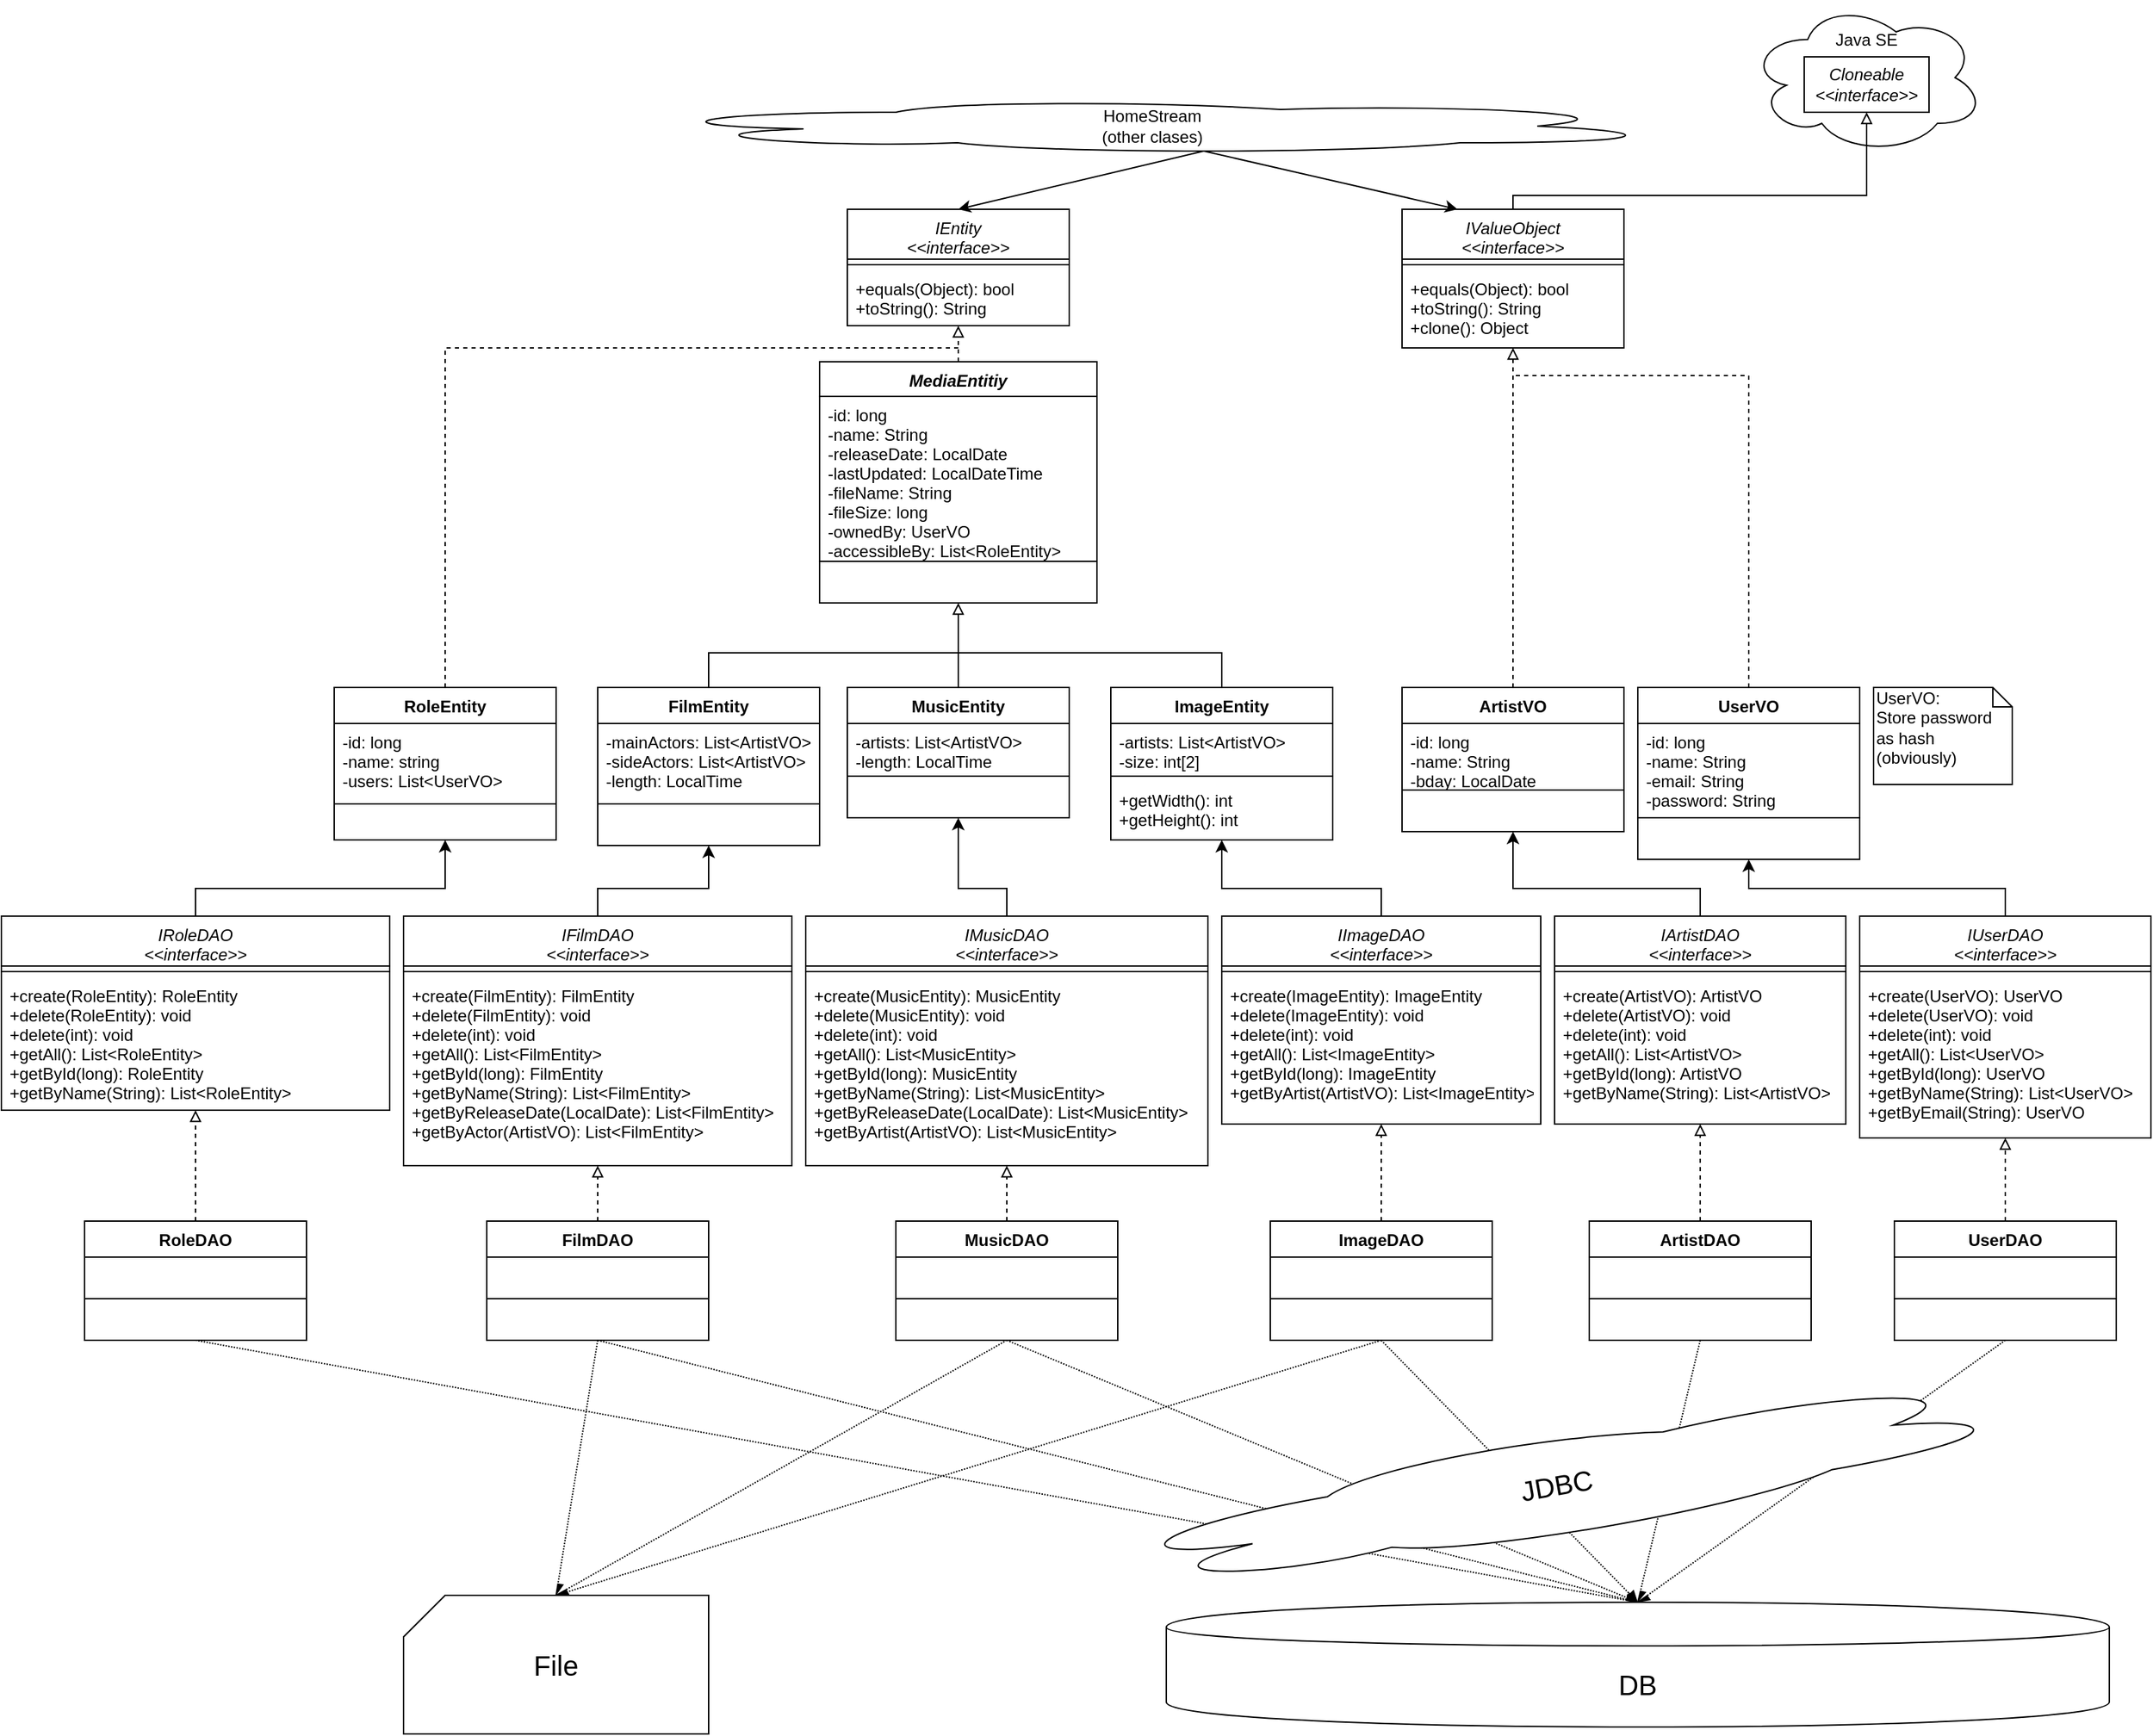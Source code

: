 <mxfile version="12.1.9" type="onedrive" pages="1"><diagram id="YP7HFyZaJCNOg3gk6_sX" name="Page-1"><mxGraphModel dx="2019" dy="791" grid="1" gridSize="10" guides="1" tooltips="1" connect="1" arrows="1" fold="1" page="1" pageScale="1" pageWidth="827" pageHeight="1169" math="0" shadow="0"><root><mxCell id="0"/><mxCell id="1" parent="0"/><mxCell id="Z74YaJd0JO3LBjnw7may-42" value="&lt;br&gt;&lt;div&gt;Java SE&lt;/div&gt;" style="ellipse;shape=cloud;whiteSpace=wrap;html=1;rounded=0;shadow=0;glass=0;comic=0;gradientColor=none;verticalAlign=top;" parent="1" vertex="1"><mxGeometry x="880" y="60" width="170" height="110" as="geometry"/></mxCell><mxCell id="Z74YaJd0JO3LBjnw7may-1" value="&lt;div&gt;HomeStream&lt;/div&gt;&lt;div&gt;(other clases)&lt;br&gt;&lt;/div&gt;" style="ellipse;shape=cloud;whiteSpace=wrap;html=1;gradientColor=none;" parent="1" vertex="1"><mxGeometry x="80" y="130" width="740" height="40" as="geometry"/></mxCell><mxCell id="Z74YaJd0JO3LBjnw7may-26" value="MediaEntitiy&#xA;" style="swimlane;fontStyle=3;align=center;verticalAlign=top;childLayout=stackLayout;horizontal=1;startSize=25;horizontalStack=0;resizeParent=1;resizeParentMax=0;resizeLast=0;collapsible=1;marginBottom=0;gradientColor=none;" parent="1" vertex="1"><mxGeometry x="210" y="320" width="200" height="174" as="geometry"/></mxCell><mxCell id="Z74YaJd0JO3LBjnw7may-27" value="-id: long&#xA;-name: String&#xA;-releaseDate: LocalDate&#xA;-lastUpdated: LocalDateTime&#xA;-fileName: String&#xA;-fileSize: long&#xA;-ownedBy: UserVO&#xA;-accessibleBy: List&lt;RoleEntity&gt;&#xA;&#xA;" style="text;strokeColor=none;fillColor=none;align=left;verticalAlign=top;spacingLeft=4;spacingRight=4;overflow=hidden;rotatable=0;points=[[0,0.5],[1,0.5]];portConstraint=eastwest;" parent="Z74YaJd0JO3LBjnw7may-26" vertex="1"><mxGeometry y="25" width="200" height="115" as="geometry"/></mxCell><mxCell id="Z74YaJd0JO3LBjnw7may-28" value="" style="line;strokeWidth=1;fillColor=none;align=left;verticalAlign=middle;spacingTop=-1;spacingLeft=3;spacingRight=3;rotatable=0;labelPosition=right;points=[];portConstraint=eastwest;" parent="Z74YaJd0JO3LBjnw7may-26" vertex="1"><mxGeometry y="140" width="200" height="8" as="geometry"/></mxCell><mxCell id="Z74YaJd0JO3LBjnw7may-29" value=" " style="text;strokeColor=none;fillColor=none;align=left;verticalAlign=top;spacingLeft=4;spacingRight=4;overflow=hidden;rotatable=0;points=[[0,0.5],[1,0.5]];portConstraint=eastwest;" parent="Z74YaJd0JO3LBjnw7may-26" vertex="1"><mxGeometry y="148" width="200" height="26" as="geometry"/></mxCell><mxCell id="Z74YaJd0JO3LBjnw7may-41" value="&lt;div&gt;&lt;i&gt;Cloneable&lt;/i&gt;&lt;/div&gt;&lt;div&gt;&lt;i&gt;&amp;lt;&amp;lt;interface&amp;gt;&amp;gt;&lt;br&gt;&lt;/i&gt;&lt;/div&gt;" style="whiteSpace=wrap;html=1;gradientColor=none;glass=0;rounded=0;shadow=0;comic=0;" parent="1" vertex="1"><mxGeometry x="920" y="100" width="90" height="40" as="geometry"/></mxCell><mxCell id="Z74YaJd0JO3LBjnw7may-43" value="" style="endArrow=block;html=1;entryX=0.5;entryY=1;entryDx=0;entryDy=0;exitX=0.5;exitY=0;exitDx=0;exitDy=0;rounded=0;endFill=0;" parent="1" source="Z74YaJd0JO3LBjnw7may-48" target="Z74YaJd0JO3LBjnw7may-41" edge="1"><mxGeometry width="50" height="50" relative="1" as="geometry"><mxPoint x="590" y="240" as="sourcePoint"/><mxPoint x="690" y="400" as="targetPoint"/><Array as="points"><mxPoint x="710" y="200"/><mxPoint x="965" y="200"/></Array></mxGeometry></mxCell><mxCell id="Z74YaJd0JO3LBjnw7may-44" value="IEntity&#xA;&lt;&lt;interface&gt;&gt;&#xA;" style="swimlane;fontStyle=2;align=center;verticalAlign=top;childLayout=stackLayout;horizontal=1;startSize=36;horizontalStack=0;resizeParent=1;resizeParentMax=0;resizeLast=0;collapsible=1;marginBottom=0;rounded=0;shadow=0;glass=0;comic=0;gradientColor=none;" parent="1" vertex="1"><mxGeometry x="230" y="210" width="160" height="84" as="geometry"/></mxCell><mxCell id="Z74YaJd0JO3LBjnw7may-46" value="" style="line;strokeWidth=1;fillColor=none;align=left;verticalAlign=middle;spacingTop=-1;spacingLeft=3;spacingRight=3;rotatable=0;labelPosition=right;points=[];portConstraint=eastwest;" parent="Z74YaJd0JO3LBjnw7may-44" vertex="1"><mxGeometry y="36" width="160" height="8" as="geometry"/></mxCell><mxCell id="Z74YaJd0JO3LBjnw7may-47" value="+equals(Object): bool&#xA;+toString(): String&#xA;" style="text;strokeColor=none;fillColor=none;align=left;verticalAlign=top;spacingLeft=4;spacingRight=4;overflow=hidden;rotatable=0;points=[[0,0.5],[1,0.5]];portConstraint=eastwest;" parent="Z74YaJd0JO3LBjnw7may-44" vertex="1"><mxGeometry y="44" width="160" height="40" as="geometry"/></mxCell><mxCell id="Z74YaJd0JO3LBjnw7may-48" value="IValueObject&#xA;&lt;&lt;interface&gt;&gt;&#xA;" style="swimlane;fontStyle=2;align=center;verticalAlign=top;childLayout=stackLayout;horizontal=1;startSize=36;horizontalStack=0;resizeParent=1;resizeParentMax=0;resizeLast=0;collapsible=1;marginBottom=0;rounded=0;shadow=0;glass=0;comic=0;gradientColor=none;" parent="1" vertex="1"><mxGeometry x="630" y="210" width="160" height="100" as="geometry"/></mxCell><mxCell id="Z74YaJd0JO3LBjnw7may-50" value="" style="line;strokeWidth=1;fillColor=none;align=left;verticalAlign=middle;spacingTop=-1;spacingLeft=3;spacingRight=3;rotatable=0;labelPosition=right;points=[];portConstraint=eastwest;" parent="Z74YaJd0JO3LBjnw7may-48" vertex="1"><mxGeometry y="36" width="160" height="8" as="geometry"/></mxCell><mxCell id="Z74YaJd0JO3LBjnw7may-51" value="+equals(Object): bool&#xA;+toString(): String&#xA;+clone(): Object&#xA;" style="text;strokeColor=none;fillColor=none;align=left;verticalAlign=top;spacingLeft=4;spacingRight=4;overflow=hidden;rotatable=0;points=[[0,0.5],[1,0.5]];portConstraint=eastwest;" parent="Z74YaJd0JO3LBjnw7may-48" vertex="1"><mxGeometry y="44" width="160" height="56" as="geometry"/></mxCell><mxCell id="Z74YaJd0JO3LBjnw7may-52" value="FilmEntity" style="swimlane;fontStyle=1;align=center;verticalAlign=top;childLayout=stackLayout;horizontal=1;startSize=26;horizontalStack=0;resizeParent=1;resizeParentMax=0;resizeLast=0;collapsible=1;marginBottom=0;rounded=0;shadow=0;glass=0;comic=0;gradientColor=none;" parent="1" vertex="1"><mxGeometry x="50" y="555" width="160" height="114" as="geometry"/></mxCell><mxCell id="Z74YaJd0JO3LBjnw7may-53" value="-mainActors: List&lt;ArtistVO&gt;&#xA;-sideActors: List&lt;ArtistVO&gt;&#xA;-length: LocalTime&#xA;" style="text;strokeColor=none;fillColor=none;align=left;verticalAlign=top;spacingLeft=4;spacingRight=4;overflow=hidden;rotatable=0;points=[[0,0.5],[1,0.5]];portConstraint=eastwest;" parent="Z74YaJd0JO3LBjnw7may-52" vertex="1"><mxGeometry y="26" width="160" height="54" as="geometry"/></mxCell><mxCell id="Z74YaJd0JO3LBjnw7may-54" value="" style="line;strokeWidth=1;fillColor=none;align=left;verticalAlign=middle;spacingTop=-1;spacingLeft=3;spacingRight=3;rotatable=0;labelPosition=right;points=[];portConstraint=eastwest;" parent="Z74YaJd0JO3LBjnw7may-52" vertex="1"><mxGeometry y="80" width="160" height="8" as="geometry"/></mxCell><mxCell id="Z74YaJd0JO3LBjnw7may-55" value=" " style="text;strokeColor=none;fillColor=none;align=left;verticalAlign=top;spacingLeft=4;spacingRight=4;overflow=hidden;rotatable=0;points=[[0,0.5],[1,0.5]];portConstraint=eastwest;" parent="Z74YaJd0JO3LBjnw7may-52" vertex="1"><mxGeometry y="88" width="160" height="26" as="geometry"/></mxCell><mxCell id="Z74YaJd0JO3LBjnw7may-56" value="ArtistVO" style="swimlane;fontStyle=1;align=center;verticalAlign=top;childLayout=stackLayout;horizontal=1;startSize=26;horizontalStack=0;resizeParent=1;resizeParentMax=0;resizeLast=0;collapsible=1;marginBottom=0;rounded=0;shadow=0;glass=0;comic=0;gradientColor=none;" parent="1" vertex="1"><mxGeometry x="630" y="555" width="160" height="104" as="geometry"/></mxCell><mxCell id="Z74YaJd0JO3LBjnw7may-57" value="-id: long&#xA;-name: String&#xA;-bday: LocalDate&#xA;" style="text;strokeColor=none;fillColor=none;align=left;verticalAlign=top;spacingLeft=4;spacingRight=4;overflow=hidden;rotatable=0;points=[[0,0.5],[1,0.5]];portConstraint=eastwest;" parent="Z74YaJd0JO3LBjnw7may-56" vertex="1"><mxGeometry y="26" width="160" height="44" as="geometry"/></mxCell><mxCell id="Z74YaJd0JO3LBjnw7may-58" value="" style="line;strokeWidth=1;fillColor=none;align=left;verticalAlign=middle;spacingTop=-1;spacingLeft=3;spacingRight=3;rotatable=0;labelPosition=right;points=[];portConstraint=eastwest;" parent="Z74YaJd0JO3LBjnw7may-56" vertex="1"><mxGeometry y="70" width="160" height="8" as="geometry"/></mxCell><mxCell id="Z74YaJd0JO3LBjnw7may-59" value=" " style="text;strokeColor=none;fillColor=none;align=left;verticalAlign=top;spacingLeft=4;spacingRight=4;overflow=hidden;rotatable=0;points=[[0,0.5],[1,0.5]];portConstraint=eastwest;" parent="Z74YaJd0JO3LBjnw7may-56" vertex="1"><mxGeometry y="78" width="160" height="26" as="geometry"/></mxCell><mxCell id="Z74YaJd0JO3LBjnw7may-65" value="" style="endArrow=classic;html=1;entryX=0.5;entryY=0;entryDx=0;entryDy=0;exitX=0.55;exitY=0.95;exitDx=0;exitDy=0;exitPerimeter=0;" parent="1" source="Z74YaJd0JO3LBjnw7may-1" target="Z74YaJd0JO3LBjnw7may-44" edge="1"><mxGeometry width="50" height="50" relative="1" as="geometry"><mxPoint x="80" y="830" as="sourcePoint"/><mxPoint x="130" y="780" as="targetPoint"/></mxGeometry></mxCell><mxCell id="Z74YaJd0JO3LBjnw7may-66" value="" style="endArrow=classic;html=1;entryX=0.25;entryY=0;entryDx=0;entryDy=0;exitX=0.55;exitY=0.95;exitDx=0;exitDy=0;exitPerimeter=0;" parent="1" source="Z74YaJd0JO3LBjnw7may-1" target="Z74YaJd0JO3LBjnw7may-48" edge="1"><mxGeometry width="50" height="50" relative="1" as="geometry"><mxPoint x="80" y="830" as="sourcePoint"/><mxPoint x="130" y="780" as="targetPoint"/></mxGeometry></mxCell><mxCell id="Z74YaJd0JO3LBjnw7may-67" value="" style="endArrow=block;html=1;entryX=0.5;entryY=1;entryDx=0;entryDy=0;exitX=0.5;exitY=0;exitDx=0;exitDy=0;rounded=0;endFill=0;dashed=1;" parent="1" source="Z74YaJd0JO3LBjnw7may-26" target="Z74YaJd0JO3LBjnw7may-44" edge="1"><mxGeometry width="50" height="50" relative="1" as="geometry"><mxPoint x="80" y="800" as="sourcePoint"/><mxPoint x="130" y="750" as="targetPoint"/></mxGeometry></mxCell><mxCell id="Z74YaJd0JO3LBjnw7may-69" value="MusicEntity" style="swimlane;fontStyle=1;align=center;verticalAlign=top;childLayout=stackLayout;horizontal=1;startSize=26;horizontalStack=0;resizeParent=1;resizeParentMax=0;resizeLast=0;collapsible=1;marginBottom=0;rounded=0;shadow=0;glass=0;comic=0;gradientColor=none;" parent="1" vertex="1"><mxGeometry x="230" y="555" width="160" height="94" as="geometry"/></mxCell><mxCell id="Z74YaJd0JO3LBjnw7may-70" value="-artists: List&lt;ArtistVO&gt;&#xA;-length: LocalTime&#xA;" style="text;strokeColor=none;fillColor=none;align=left;verticalAlign=top;spacingLeft=4;spacingRight=4;overflow=hidden;rotatable=0;points=[[0,0.5],[1,0.5]];portConstraint=eastwest;" parent="Z74YaJd0JO3LBjnw7may-69" vertex="1"><mxGeometry y="26" width="160" height="34" as="geometry"/></mxCell><mxCell id="Z74YaJd0JO3LBjnw7may-71" value="" style="line;strokeWidth=1;fillColor=none;align=left;verticalAlign=middle;spacingTop=-1;spacingLeft=3;spacingRight=3;rotatable=0;labelPosition=right;points=[];portConstraint=eastwest;" parent="Z74YaJd0JO3LBjnw7may-69" vertex="1"><mxGeometry y="60" width="160" height="8" as="geometry"/></mxCell><mxCell id="Z74YaJd0JO3LBjnw7may-72" value=" " style="text;strokeColor=none;fillColor=none;align=left;verticalAlign=top;spacingLeft=4;spacingRight=4;overflow=hidden;rotatable=0;points=[[0,0.5],[1,0.5]];portConstraint=eastwest;" parent="Z74YaJd0JO3LBjnw7may-69" vertex="1"><mxGeometry y="68" width="160" height="26" as="geometry"/></mxCell><mxCell id="Z74YaJd0JO3LBjnw7may-73" value="ImageEntity" style="swimlane;fontStyle=1;align=center;verticalAlign=top;childLayout=stackLayout;horizontal=1;startSize=26;horizontalStack=0;resizeParent=1;resizeParentMax=0;resizeLast=0;collapsible=1;marginBottom=0;rounded=0;shadow=0;glass=0;comic=0;gradientColor=none;" parent="1" vertex="1"><mxGeometry x="420" y="555" width="160" height="110" as="geometry"/></mxCell><mxCell id="Z74YaJd0JO3LBjnw7may-74" value="-artists: List&lt;ArtistVO&gt;&#xA;-size: int[2]&#xA;" style="text;strokeColor=none;fillColor=none;align=left;verticalAlign=top;spacingLeft=4;spacingRight=4;overflow=hidden;rotatable=0;points=[[0,0.5],[1,0.5]];portConstraint=eastwest;" parent="Z74YaJd0JO3LBjnw7may-73" vertex="1"><mxGeometry y="26" width="160" height="34" as="geometry"/></mxCell><mxCell id="Z74YaJd0JO3LBjnw7may-75" value="" style="line;strokeWidth=1;fillColor=none;align=left;verticalAlign=middle;spacingTop=-1;spacingLeft=3;spacingRight=3;rotatable=0;labelPosition=right;points=[];portConstraint=eastwest;" parent="Z74YaJd0JO3LBjnw7may-73" vertex="1"><mxGeometry y="60" width="160" height="8" as="geometry"/></mxCell><mxCell id="Z74YaJd0JO3LBjnw7may-76" value="+getWidth(): int&#xA;+getHeight(): int&#xA;" style="text;strokeColor=none;fillColor=none;align=left;verticalAlign=top;spacingLeft=4;spacingRight=4;overflow=hidden;rotatable=0;points=[[0,0.5],[1,0.5]];portConstraint=eastwest;" parent="Z74YaJd0JO3LBjnw7may-73" vertex="1"><mxGeometry y="68" width="160" height="42" as="geometry"/></mxCell><mxCell id="Z74YaJd0JO3LBjnw7may-81" value="" style="endArrow=block;html=1;entryX=0.5;entryY=1;entryDx=0;entryDy=0;exitX=0.5;exitY=0;exitDx=0;exitDy=0;endFill=0;dashed=1;" parent="1" source="Z74YaJd0JO3LBjnw7may-56" target="Z74YaJd0JO3LBjnw7may-48" edge="1"><mxGeometry width="50" height="50" relative="1" as="geometry"><mxPoint x="80" y="800" as="sourcePoint"/><mxPoint x="130" y="750" as="targetPoint"/></mxGeometry></mxCell><mxCell id="Z74YaJd0JO3LBjnw7may-68" value="" style="endArrow=block;html=1;endFill=0;exitX=0.5;exitY=0;exitDx=0;exitDy=0;rounded=0;entryX=0.5;entryY=1;entryDx=0;entryDy=0;" parent="1" source="Z74YaJd0JO3LBjnw7may-52" target="Z74YaJd0JO3LBjnw7may-26" edge="1"><mxGeometry width="50" height="50" relative="1" as="geometry"><mxPoint x="165" y="606" as="sourcePoint"/><mxPoint x="500" y="480" as="targetPoint"/><Array as="points"><mxPoint x="130" y="530"/><mxPoint x="310" y="530"/></Array></mxGeometry></mxCell><mxCell id="Z74YaJd0JO3LBjnw7may-79" value="" style="endArrow=none;html=1;exitX=0.5;exitY=0;exitDx=0;exitDy=0;rounded=0;entryX=0.5;entryY=0;entryDx=0;entryDy=0;" parent="1" source="Z74YaJd0JO3LBjnw7may-69" target="Z74YaJd0JO3LBjnw7may-73" edge="1"><mxGeometry width="50" height="50" relative="1" as="geometry"><mxPoint x="360" y="615" as="sourcePoint"/><mxPoint x="500" y="615" as="targetPoint"/><Array as="points"><mxPoint x="310" y="530"/><mxPoint x="500" y="530"/></Array></mxGeometry></mxCell><mxCell id="Z74YaJd0JO3LBjnw7may-82" value="IFilmDAO&#xA;&lt;&lt;interface&gt;&gt;&#xA;" style="swimlane;fontStyle=2;align=center;verticalAlign=top;childLayout=stackLayout;horizontal=1;startSize=36;horizontalStack=0;resizeParent=1;resizeParentMax=0;resizeLast=0;collapsible=1;marginBottom=0;rounded=0;shadow=0;glass=0;comic=0;gradientColor=none;" parent="1" vertex="1"><mxGeometry x="-90" y="720" width="280" height="180" as="geometry"/></mxCell><mxCell id="Z74YaJd0JO3LBjnw7may-83" value="" style="line;strokeWidth=1;fillColor=none;align=left;verticalAlign=middle;spacingTop=-1;spacingLeft=3;spacingRight=3;rotatable=0;labelPosition=right;points=[];portConstraint=eastwest;" parent="Z74YaJd0JO3LBjnw7may-82" vertex="1"><mxGeometry y="36" width="280" height="8" as="geometry"/></mxCell><mxCell id="Z74YaJd0JO3LBjnw7may-84" value="+create(FilmEntity): FilmEntity&#xA;+delete(FilmEntity): void&#xA;+delete(int): void&#xA;+getAll(): List&lt;FilmEntity&gt;&#xA;+getById(long): FilmEntity&#xA;+getByName(String): List&lt;FilmEntity&gt;&#xA;+getByReleaseDate(LocalDate): List&lt;FilmEntity&gt;&#xA;+getByActor(ArtistVO): List&lt;FilmEntity&gt;&#xA;" style="text;strokeColor=none;fillColor=none;align=left;verticalAlign=top;spacingLeft=4;spacingRight=4;overflow=hidden;rotatable=0;points=[[0,0.5],[1,0.5]];portConstraint=eastwest;" parent="Z74YaJd0JO3LBjnw7may-82" vertex="1"><mxGeometry y="44" width="280" height="136" as="geometry"/></mxCell><mxCell id="Z74YaJd0JO3LBjnw7may-85" value="IImageDAO&#xA;&lt;&lt;interface&gt;&gt;&#xA;" style="swimlane;fontStyle=2;align=center;verticalAlign=top;childLayout=stackLayout;horizontal=1;startSize=36;horizontalStack=0;resizeParent=1;resizeParentMax=0;resizeLast=0;collapsible=1;marginBottom=0;rounded=0;shadow=0;glass=0;comic=0;gradientColor=none;" parent="1" vertex="1"><mxGeometry x="500" y="720" width="230" height="150" as="geometry"/></mxCell><mxCell id="Z74YaJd0JO3LBjnw7may-86" value="" style="line;strokeWidth=1;fillColor=none;align=left;verticalAlign=middle;spacingTop=-1;spacingLeft=3;spacingRight=3;rotatable=0;labelPosition=right;points=[];portConstraint=eastwest;" parent="Z74YaJd0JO3LBjnw7may-85" vertex="1"><mxGeometry y="36" width="230" height="8" as="geometry"/></mxCell><mxCell id="Z74YaJd0JO3LBjnw7may-87" value="+create(ImageEntity): ImageEntity&#xA;+delete(ImageEntity): void&#xA;+delete(int): void&#xA;+getAll(): List&lt;ImageEntity&gt;&#xA;+getById(long): ImageEntity&#xA;+getByArtist(ArtistVO): List&lt;ImageEntity&gt;&#xA;&#xA;" style="text;strokeColor=none;fillColor=none;align=left;verticalAlign=top;spacingLeft=4;spacingRight=4;overflow=hidden;rotatable=0;points=[[0,0.5],[1,0.5]];portConstraint=eastwest;" parent="Z74YaJd0JO3LBjnw7may-85" vertex="1"><mxGeometry y="44" width="230" height="106" as="geometry"/></mxCell><mxCell id="Z74YaJd0JO3LBjnw7may-88" value="IMusicDAO&#xA;&lt;&lt;interface&gt;&gt;&#xA;" style="swimlane;fontStyle=2;align=center;verticalAlign=top;childLayout=stackLayout;horizontal=1;startSize=36;horizontalStack=0;resizeParent=1;resizeParentMax=0;resizeLast=0;collapsible=1;marginBottom=0;rounded=0;shadow=0;glass=0;comic=0;gradientColor=none;" parent="1" vertex="1"><mxGeometry x="200" y="720" width="290" height="180" as="geometry"/></mxCell><mxCell id="Z74YaJd0JO3LBjnw7may-89" value="" style="line;strokeWidth=1;fillColor=none;align=left;verticalAlign=middle;spacingTop=-1;spacingLeft=3;spacingRight=3;rotatable=0;labelPosition=right;points=[];portConstraint=eastwest;" parent="Z74YaJd0JO3LBjnw7may-88" vertex="1"><mxGeometry y="36" width="290" height="8" as="geometry"/></mxCell><mxCell id="Z74YaJd0JO3LBjnw7may-90" value="+create(MusicEntity): MusicEntity&#xA;+delete(MusicEntity): void&#xA;+delete(int): void&#xA;+getAll(): List&lt;MusicEntity&gt;&#xA;+getById(long): MusicEntity&#xA;+getByName(String): List&lt;MusicEntity&gt;&#xA;+getByReleaseDate(LocalDate): List&lt;MusicEntity&gt;&#xA;+getByArtist(ArtistVO): List&lt;MusicEntity&gt;&#xA; " style="text;strokeColor=none;fillColor=none;align=left;verticalAlign=top;spacingLeft=4;spacingRight=4;overflow=hidden;rotatable=0;points=[[0,0.5],[1,0.5]];portConstraint=eastwest;" parent="Z74YaJd0JO3LBjnw7may-88" vertex="1"><mxGeometry y="44" width="290" height="136" as="geometry"/></mxCell><mxCell id="Z74YaJd0JO3LBjnw7may-91" value="IArtistDAO&#xA;&lt;&lt;interface&gt;&gt;&#xA;" style="swimlane;fontStyle=2;align=center;verticalAlign=top;childLayout=stackLayout;horizontal=1;startSize=36;horizontalStack=0;resizeParent=1;resizeParentMax=0;resizeLast=0;collapsible=1;marginBottom=0;rounded=0;shadow=0;glass=0;comic=0;gradientColor=none;" parent="1" vertex="1"><mxGeometry x="740" y="720" width="210" height="150" as="geometry"/></mxCell><mxCell id="Z74YaJd0JO3LBjnw7may-92" value="" style="line;strokeWidth=1;fillColor=none;align=left;verticalAlign=middle;spacingTop=-1;spacingLeft=3;spacingRight=3;rotatable=0;labelPosition=right;points=[];portConstraint=eastwest;" parent="Z74YaJd0JO3LBjnw7may-91" vertex="1"><mxGeometry y="36" width="210" height="8" as="geometry"/></mxCell><mxCell id="Z74YaJd0JO3LBjnw7may-93" value="+create(ArtistVO): ArtistVO&#xA;+delete(ArtistVO): void&#xA;+delete(int): void&#xA;+getAll(): List&lt;ArtistVO&gt;&#xA;+getById(long): ArtistVO&#xA;+getByName(String): List&lt;ArtistVO&gt;&#xA;&#xA;" style="text;strokeColor=none;fillColor=none;align=left;verticalAlign=top;spacingLeft=4;spacingRight=4;overflow=hidden;rotatable=0;points=[[0,0.5],[1,0.5]];portConstraint=eastwest;" parent="Z74YaJd0JO3LBjnw7may-91" vertex="1"><mxGeometry y="44" width="210" height="106" as="geometry"/></mxCell><mxCell id="eEmlUZ2aHTx8cpikARrD-1" value="UserVO" style="swimlane;fontStyle=1;align=center;verticalAlign=top;childLayout=stackLayout;horizontal=1;startSize=26;horizontalStack=0;resizeParent=1;resizeParentMax=0;resizeLast=0;collapsible=1;marginBottom=0;rounded=0;shadow=0;glass=0;comic=0;gradientColor=none;" parent="1" vertex="1"><mxGeometry x="800" y="555" width="160" height="124" as="geometry"/></mxCell><mxCell id="eEmlUZ2aHTx8cpikARrD-2" value="-id: long&#xA;-name: String&#xA;-email: String&#xA;-password: String&#xA;&#xA;" style="text;strokeColor=none;fillColor=none;align=left;verticalAlign=top;spacingLeft=4;spacingRight=4;overflow=hidden;rotatable=0;points=[[0,0.5],[1,0.5]];portConstraint=eastwest;" parent="eEmlUZ2aHTx8cpikARrD-1" vertex="1"><mxGeometry y="26" width="160" height="64" as="geometry"/></mxCell><mxCell id="eEmlUZ2aHTx8cpikARrD-3" value="" style="line;strokeWidth=1;fillColor=none;align=left;verticalAlign=middle;spacingTop=-1;spacingLeft=3;spacingRight=3;rotatable=0;labelPosition=right;points=[];portConstraint=eastwest;" parent="eEmlUZ2aHTx8cpikARrD-1" vertex="1"><mxGeometry y="90" width="160" height="8" as="geometry"/></mxCell><mxCell id="eEmlUZ2aHTx8cpikARrD-4" value=" " style="text;strokeColor=none;fillColor=none;align=left;verticalAlign=top;spacingLeft=4;spacingRight=4;overflow=hidden;rotatable=0;points=[[0,0.5],[1,0.5]];portConstraint=eastwest;" parent="eEmlUZ2aHTx8cpikARrD-1" vertex="1"><mxGeometry y="98" width="160" height="26" as="geometry"/></mxCell><mxCell id="eEmlUZ2aHTx8cpikARrD-5" value="&lt;div&gt;UserVO:&lt;/div&gt;&lt;div&gt;Store password as hash (obviously)&lt;br&gt;&lt;/div&gt;" style="shape=note;whiteSpace=wrap;html=1;size=14;verticalAlign=top;align=left;spacingTop=-6;" parent="1" vertex="1"><mxGeometry x="970" y="555" width="100" height="70" as="geometry"/></mxCell><mxCell id="eEmlUZ2aHTx8cpikARrD-6" value="IUserDAO&#xA;&lt;&lt;interface&gt;&gt;&#xA;" style="swimlane;fontStyle=2;align=center;verticalAlign=top;childLayout=stackLayout;horizontal=1;startSize=36;horizontalStack=0;resizeParent=1;resizeParentMax=0;resizeLast=0;collapsible=1;marginBottom=0;rounded=0;shadow=0;glass=0;comic=0;gradientColor=none;" parent="1" vertex="1"><mxGeometry x="960" y="720" width="210" height="160" as="geometry"/></mxCell><mxCell id="eEmlUZ2aHTx8cpikARrD-7" value="" style="line;strokeWidth=1;fillColor=none;align=left;verticalAlign=middle;spacingTop=-1;spacingLeft=3;spacingRight=3;rotatable=0;labelPosition=right;points=[];portConstraint=eastwest;" parent="eEmlUZ2aHTx8cpikARrD-6" vertex="1"><mxGeometry y="36" width="210" height="8" as="geometry"/></mxCell><mxCell id="eEmlUZ2aHTx8cpikARrD-8" value="+create(UserVO): UserVO&#xA;+delete(UserVO): void&#xA;+delete(int): void&#xA;+getAll(): List&lt;UserVO&gt;&#xA;+getById(long): UserVO&#xA;+getByName(String): List&lt;UserVO&gt;&#xA;+getByEmail(String): UserVO&#xA;&#xA;&#xA;" style="text;strokeColor=none;fillColor=none;align=left;verticalAlign=top;spacingLeft=4;spacingRight=4;overflow=hidden;rotatable=0;points=[[0,0.5],[1,0.5]];portConstraint=eastwest;" parent="eEmlUZ2aHTx8cpikARrD-6" vertex="1"><mxGeometry y="44" width="210" height="116" as="geometry"/></mxCell><mxCell id="eEmlUZ2aHTx8cpikARrD-9" value="RoleEntity" style="swimlane;fontStyle=1;align=center;verticalAlign=top;childLayout=stackLayout;horizontal=1;startSize=26;horizontalStack=0;resizeParent=1;resizeParentMax=0;resizeLast=0;collapsible=1;marginBottom=0;rounded=0;shadow=0;glass=0;comic=0;gradientColor=none;" parent="1" vertex="1"><mxGeometry x="-140" y="555" width="160" height="110" as="geometry"/></mxCell><mxCell id="eEmlUZ2aHTx8cpikARrD-10" value="-id: long&#xA;-name: string&#xA;-users: List&lt;UserVO&gt;&#xA;" style="text;strokeColor=none;fillColor=none;align=left;verticalAlign=top;spacingLeft=4;spacingRight=4;overflow=hidden;rotatable=0;points=[[0,0.5],[1,0.5]];portConstraint=eastwest;" parent="eEmlUZ2aHTx8cpikARrD-9" vertex="1"><mxGeometry y="26" width="160" height="54" as="geometry"/></mxCell><mxCell id="eEmlUZ2aHTx8cpikARrD-11" value="" style="line;strokeWidth=1;fillColor=none;align=left;verticalAlign=middle;spacingTop=-1;spacingLeft=3;spacingRight=3;rotatable=0;labelPosition=right;points=[];portConstraint=eastwest;" parent="eEmlUZ2aHTx8cpikARrD-9" vertex="1"><mxGeometry y="80" width="160" height="8" as="geometry"/></mxCell><mxCell id="eEmlUZ2aHTx8cpikARrD-12" value=" " style="text;strokeColor=none;fillColor=none;align=left;verticalAlign=top;spacingLeft=4;spacingRight=4;overflow=hidden;rotatable=0;points=[[0,0.5],[1,0.5]];portConstraint=eastwest;" parent="eEmlUZ2aHTx8cpikARrD-9" vertex="1"><mxGeometry y="88" width="160" height="22" as="geometry"/></mxCell><mxCell id="eEmlUZ2aHTx8cpikARrD-13" value="" style="endArrow=none;html=1;exitX=0.5;exitY=0;exitDx=0;exitDy=0;rounded=0;dashed=1;" parent="1" source="eEmlUZ2aHTx8cpikARrD-9" edge="1"><mxGeometry width="50" height="50" relative="1" as="geometry"><mxPoint x="-80" y="410" as="sourcePoint"/><mxPoint x="310" y="310" as="targetPoint"/><Array as="points"><mxPoint x="-60" y="310"/></Array></mxGeometry></mxCell><mxCell id="cUEIJS8t-ERrBjEmtR3z-1" value="" style="endArrow=none;dashed=1;html=1;exitX=0.5;exitY=0;exitDx=0;exitDy=0;rounded=0;" parent="1" source="eEmlUZ2aHTx8cpikARrD-1" edge="1"><mxGeometry width="50" height="50" relative="1" as="geometry"><mxPoint x="840" y="440" as="sourcePoint"/><mxPoint x="710" y="330" as="targetPoint"/><Array as="points"><mxPoint x="880" y="330"/></Array></mxGeometry></mxCell><mxCell id="cUEIJS8t-ERrBjEmtR3z-2" value="IRoleDAO&#xA;&lt;&lt;interface&gt;&gt;&#xA;" style="swimlane;fontStyle=2;align=center;verticalAlign=top;childLayout=stackLayout;horizontal=1;startSize=36;horizontalStack=0;resizeParent=1;resizeParentMax=0;resizeLast=0;collapsible=1;marginBottom=0;rounded=0;shadow=0;glass=0;comic=0;gradientColor=none;" parent="1" vertex="1"><mxGeometry x="-380" y="720" width="280" height="140" as="geometry"/></mxCell><mxCell id="cUEIJS8t-ERrBjEmtR3z-3" value="" style="line;strokeWidth=1;fillColor=none;align=left;verticalAlign=middle;spacingTop=-1;spacingLeft=3;spacingRight=3;rotatable=0;labelPosition=right;points=[];portConstraint=eastwest;" parent="cUEIJS8t-ERrBjEmtR3z-2" vertex="1"><mxGeometry y="36" width="280" height="8" as="geometry"/></mxCell><mxCell id="cUEIJS8t-ERrBjEmtR3z-4" value="+create(RoleEntity): RoleEntity&#xA;+delete(RoleEntity): void&#xA;+delete(int): void&#xA;+getAll(): List&lt;RoleEntity&gt;&#xA;+getById(long): RoleEntity&#xA;+getByName(String): List&lt;RoleEntity&gt;&#xA;" style="text;strokeColor=none;fillColor=none;align=left;verticalAlign=top;spacingLeft=4;spacingRight=4;overflow=hidden;rotatable=0;points=[[0,0.5],[1,0.5]];portConstraint=eastwest;" parent="cUEIJS8t-ERrBjEmtR3z-2" vertex="1"><mxGeometry y="44" width="280" height="96" as="geometry"/></mxCell><mxCell id="cUEIJS8t-ERrBjEmtR3z-5" value="" style="endArrow=classic;html=1;entryX=0.5;entryY=1;entryDx=0;entryDy=0;exitX=0.5;exitY=0;exitDx=0;exitDy=0;rounded=0;" parent="1" source="cUEIJS8t-ERrBjEmtR3z-2" target="eEmlUZ2aHTx8cpikARrD-9" edge="1"><mxGeometry width="50" height="50" relative="1" as="geometry"><mxPoint x="-380" y="1150" as="sourcePoint"/><mxPoint x="-330" y="1100" as="targetPoint"/><Array as="points"><mxPoint x="-240" y="700"/><mxPoint x="-60" y="700"/></Array></mxGeometry></mxCell><mxCell id="cUEIJS8t-ERrBjEmtR3z-6" value="" style="endArrow=classic;html=1;entryX=0.5;entryY=1;entryDx=0;entryDy=0;exitX=0.5;exitY=0;exitDx=0;exitDy=0;rounded=0;" parent="1" source="Z74YaJd0JO3LBjnw7may-82" target="Z74YaJd0JO3LBjnw7may-52" edge="1"><mxGeometry width="50" height="50" relative="1" as="geometry"><mxPoint x="-380" y="1150" as="sourcePoint"/><mxPoint x="-330" y="1100" as="targetPoint"/><Array as="points"><mxPoint x="50" y="700"/><mxPoint x="130" y="700"/></Array></mxGeometry></mxCell><mxCell id="cUEIJS8t-ERrBjEmtR3z-7" value="" style="endArrow=classic;html=1;entryX=0.5;entryY=1;entryDx=0;entryDy=0;exitX=0.5;exitY=0;exitDx=0;exitDy=0;rounded=0;" parent="1" source="Z74YaJd0JO3LBjnw7may-88" target="Z74YaJd0JO3LBjnw7may-69" edge="1"><mxGeometry width="50" height="50" relative="1" as="geometry"><mxPoint x="-80" y="1150" as="sourcePoint"/><mxPoint x="-30" y="1100" as="targetPoint"/><Array as="points"><mxPoint x="345" y="700"/><mxPoint x="310" y="700"/></Array></mxGeometry></mxCell><mxCell id="cUEIJS8t-ERrBjEmtR3z-8" value="" style="endArrow=classic;html=1;entryX=0.5;entryY=1;entryDx=0;entryDy=0;exitX=0.5;exitY=0;exitDx=0;exitDy=0;rounded=0;" parent="1" source="Z74YaJd0JO3LBjnw7may-85" target="Z74YaJd0JO3LBjnw7may-73" edge="1"><mxGeometry width="50" height="50" relative="1" as="geometry"><mxPoint x="-80" y="1150" as="sourcePoint"/><mxPoint x="-30" y="1100" as="targetPoint"/><Array as="points"><mxPoint x="615" y="700"/><mxPoint x="500" y="700"/></Array></mxGeometry></mxCell><mxCell id="cUEIJS8t-ERrBjEmtR3z-9" value="" style="endArrow=classic;html=1;entryX=0.5;entryY=1;entryDx=0;entryDy=0;exitX=0.5;exitY=0;exitDx=0;exitDy=0;rounded=0;" parent="1" source="Z74YaJd0JO3LBjnw7may-91" target="Z74YaJd0JO3LBjnw7may-56" edge="1"><mxGeometry width="50" height="50" relative="1" as="geometry"><mxPoint x="370" y="1150" as="sourcePoint"/><mxPoint x="420" y="1100" as="targetPoint"/><Array as="points"><mxPoint x="845" y="700"/><mxPoint x="710" y="700"/></Array></mxGeometry></mxCell><mxCell id="cUEIJS8t-ERrBjEmtR3z-10" value="" style="endArrow=classic;html=1;entryX=0.5;entryY=1;entryDx=0;entryDy=0;exitX=0.5;exitY=0;exitDx=0;exitDy=0;rounded=0;" parent="1" source="eEmlUZ2aHTx8cpikARrD-6" target="eEmlUZ2aHTx8cpikARrD-1" edge="1"><mxGeometry width="50" height="50" relative="1" as="geometry"><mxPoint x="370" y="1150" as="sourcePoint"/><mxPoint x="420" y="1100" as="targetPoint"/><Array as="points"><mxPoint x="1065" y="700"/><mxPoint x="880" y="700"/></Array></mxGeometry></mxCell><mxCell id="cUEIJS8t-ERrBjEmtR3z-48" style="edgeStyle=none;rounded=0;orthogonalLoop=1;jettySize=auto;html=1;exitX=0.5;exitY=1;exitDx=0;exitDy=0;entryX=0.5;entryY=0;entryDx=0;entryDy=0;dashed=1;dashPattern=1 1;endArrow=async;endFill=1;" parent="1" source="cUEIJS8t-ERrBjEmtR3z-11" target="cUEIJS8t-ERrBjEmtR3z-45" edge="1"><mxGeometry relative="1" as="geometry"/></mxCell><mxCell id="cUEIJS8t-ERrBjEmtR3z-11" value="RoleDAO" style="swimlane;fontStyle=1;align=center;verticalAlign=top;childLayout=stackLayout;horizontal=1;startSize=26;horizontalStack=0;resizeParent=1;resizeParentMax=0;resizeLast=0;collapsible=1;marginBottom=0;" parent="1" vertex="1"><mxGeometry x="-320" y="940" width="160" height="86" as="geometry"/></mxCell><mxCell id="cUEIJS8t-ERrBjEmtR3z-12" value=" " style="text;strokeColor=none;fillColor=none;align=left;verticalAlign=top;spacingLeft=4;spacingRight=4;overflow=hidden;rotatable=0;points=[[0,0.5],[1,0.5]];portConstraint=eastwest;" parent="cUEIJS8t-ERrBjEmtR3z-11" vertex="1"><mxGeometry y="26" width="160" height="26" as="geometry"/></mxCell><mxCell id="cUEIJS8t-ERrBjEmtR3z-13" value="" style="line;strokeWidth=1;fillColor=none;align=left;verticalAlign=middle;spacingTop=-1;spacingLeft=3;spacingRight=3;rotatable=0;labelPosition=right;points=[];portConstraint=eastwest;" parent="cUEIJS8t-ERrBjEmtR3z-11" vertex="1"><mxGeometry y="52" width="160" height="8" as="geometry"/></mxCell><mxCell id="cUEIJS8t-ERrBjEmtR3z-14" value=" " style="text;strokeColor=none;fillColor=none;align=left;verticalAlign=top;spacingLeft=4;spacingRight=4;overflow=hidden;rotatable=0;points=[[0,0.5],[1,0.5]];portConstraint=eastwest;" parent="cUEIJS8t-ERrBjEmtR3z-11" vertex="1"><mxGeometry y="60" width="160" height="26" as="geometry"/></mxCell><mxCell id="cUEIJS8t-ERrBjEmtR3z-56" style="edgeStyle=none;rounded=0;orthogonalLoop=1;jettySize=auto;html=1;exitX=0.5;exitY=1;exitDx=0;exitDy=0;entryX=0.5;entryY=0;entryDx=0;entryDy=0;dashed=1;dashPattern=1 1;endArrow=async;endFill=1;" parent="1" source="cUEIJS8t-ERrBjEmtR3z-19" target="cUEIJS8t-ERrBjEmtR3z-45" edge="1"><mxGeometry relative="1" as="geometry"/></mxCell><mxCell id="cUEIJS8t-ERrBjEmtR3z-19" value="UserDAO" style="swimlane;fontStyle=1;align=center;verticalAlign=top;childLayout=stackLayout;horizontal=1;startSize=26;horizontalStack=0;resizeParent=1;resizeParentMax=0;resizeLast=0;collapsible=1;marginBottom=0;" parent="1" vertex="1"><mxGeometry x="985" y="940" width="160" height="86" as="geometry"/></mxCell><mxCell id="cUEIJS8t-ERrBjEmtR3z-20" value=" " style="text;strokeColor=none;fillColor=none;align=left;verticalAlign=top;spacingLeft=4;spacingRight=4;overflow=hidden;rotatable=0;points=[[0,0.5],[1,0.5]];portConstraint=eastwest;" parent="cUEIJS8t-ERrBjEmtR3z-19" vertex="1"><mxGeometry y="26" width="160" height="26" as="geometry"/></mxCell><mxCell id="cUEIJS8t-ERrBjEmtR3z-21" value="" style="line;strokeWidth=1;fillColor=none;align=left;verticalAlign=middle;spacingTop=-1;spacingLeft=3;spacingRight=3;rotatable=0;labelPosition=right;points=[];portConstraint=eastwest;" parent="cUEIJS8t-ERrBjEmtR3z-19" vertex="1"><mxGeometry y="52" width="160" height="8" as="geometry"/></mxCell><mxCell id="cUEIJS8t-ERrBjEmtR3z-22" value=" " style="text;strokeColor=none;fillColor=none;align=left;verticalAlign=top;spacingLeft=4;spacingRight=4;overflow=hidden;rotatable=0;points=[[0,0.5],[1,0.5]];portConstraint=eastwest;" parent="cUEIJS8t-ERrBjEmtR3z-19" vertex="1"><mxGeometry y="60" width="160" height="26" as="geometry"/></mxCell><mxCell id="cUEIJS8t-ERrBjEmtR3z-55" style="edgeStyle=none;rounded=0;orthogonalLoop=1;jettySize=auto;html=1;exitX=0.5;exitY=1;exitDx=0;exitDy=0;entryX=0.5;entryY=0;entryDx=0;entryDy=0;dashed=1;dashPattern=1 1;endArrow=async;endFill=1;" parent="1" source="cUEIJS8t-ERrBjEmtR3z-23" target="cUEIJS8t-ERrBjEmtR3z-45" edge="1"><mxGeometry relative="1" as="geometry"/></mxCell><mxCell id="cUEIJS8t-ERrBjEmtR3z-23" value="ArtistDAO" style="swimlane;fontStyle=1;align=center;verticalAlign=top;childLayout=stackLayout;horizontal=1;startSize=26;horizontalStack=0;resizeParent=1;resizeParentMax=0;resizeLast=0;collapsible=1;marginBottom=0;" parent="1" vertex="1"><mxGeometry x="765" y="940" width="160" height="86" as="geometry"/></mxCell><mxCell id="cUEIJS8t-ERrBjEmtR3z-24" value=" " style="text;strokeColor=none;fillColor=none;align=left;verticalAlign=top;spacingLeft=4;spacingRight=4;overflow=hidden;rotatable=0;points=[[0,0.5],[1,0.5]];portConstraint=eastwest;" parent="cUEIJS8t-ERrBjEmtR3z-23" vertex="1"><mxGeometry y="26" width="160" height="26" as="geometry"/></mxCell><mxCell id="cUEIJS8t-ERrBjEmtR3z-25" value="" style="line;strokeWidth=1;fillColor=none;align=left;verticalAlign=middle;spacingTop=-1;spacingLeft=3;spacingRight=3;rotatable=0;labelPosition=right;points=[];portConstraint=eastwest;" parent="cUEIJS8t-ERrBjEmtR3z-23" vertex="1"><mxGeometry y="52" width="160" height="8" as="geometry"/></mxCell><mxCell id="cUEIJS8t-ERrBjEmtR3z-26" value=" " style="text;strokeColor=none;fillColor=none;align=left;verticalAlign=top;spacingLeft=4;spacingRight=4;overflow=hidden;rotatable=0;points=[[0,0.5],[1,0.5]];portConstraint=eastwest;" parent="cUEIJS8t-ERrBjEmtR3z-23" vertex="1"><mxGeometry y="60" width="160" height="26" as="geometry"/></mxCell><mxCell id="cUEIJS8t-ERrBjEmtR3z-53" style="edgeStyle=none;rounded=0;orthogonalLoop=1;jettySize=auto;html=1;exitX=0.5;exitY=1;exitDx=0;exitDy=0;dashed=1;dashPattern=1 1;endArrow=async;endFill=1;entryX=0.5;entryY=0;entryDx=0;entryDy=0;" parent="1" source="cUEIJS8t-ERrBjEmtR3z-27" target="cUEIJS8t-ERrBjEmtR3z-45" edge="1"><mxGeometry relative="1" as="geometry"><mxPoint x="830" y="1210" as="targetPoint"/></mxGeometry></mxCell><mxCell id="cUEIJS8t-ERrBjEmtR3z-54" style="edgeStyle=none;rounded=0;orthogonalLoop=1;jettySize=auto;html=1;exitX=0.5;exitY=1;exitDx=0;exitDy=0;entryX=0.5;entryY=0;entryDx=0;entryDy=0;entryPerimeter=0;dashed=1;dashPattern=1 1;endArrow=async;endFill=1;" parent="1" source="cUEIJS8t-ERrBjEmtR3z-27" target="cUEIJS8t-ERrBjEmtR3z-46" edge="1"><mxGeometry relative="1" as="geometry"/></mxCell><mxCell id="cUEIJS8t-ERrBjEmtR3z-27" value="ImageDAO" style="swimlane;fontStyle=1;align=center;verticalAlign=top;childLayout=stackLayout;horizontal=1;startSize=26;horizontalStack=0;resizeParent=1;resizeParentMax=0;resizeLast=0;collapsible=1;marginBottom=0;" parent="1" vertex="1"><mxGeometry x="535" y="940" width="160" height="86" as="geometry"/></mxCell><mxCell id="cUEIJS8t-ERrBjEmtR3z-28" value=" " style="text;strokeColor=none;fillColor=none;align=left;verticalAlign=top;spacingLeft=4;spacingRight=4;overflow=hidden;rotatable=0;points=[[0,0.5],[1,0.5]];portConstraint=eastwest;" parent="cUEIJS8t-ERrBjEmtR3z-27" vertex="1"><mxGeometry y="26" width="160" height="26" as="geometry"/></mxCell><mxCell id="cUEIJS8t-ERrBjEmtR3z-29" value="" style="line;strokeWidth=1;fillColor=none;align=left;verticalAlign=middle;spacingTop=-1;spacingLeft=3;spacingRight=3;rotatable=0;labelPosition=right;points=[];portConstraint=eastwest;" parent="cUEIJS8t-ERrBjEmtR3z-27" vertex="1"><mxGeometry y="52" width="160" height="8" as="geometry"/></mxCell><mxCell id="cUEIJS8t-ERrBjEmtR3z-30" value=" " style="text;strokeColor=none;fillColor=none;align=left;verticalAlign=top;spacingLeft=4;spacingRight=4;overflow=hidden;rotatable=0;points=[[0,0.5],[1,0.5]];portConstraint=eastwest;" parent="cUEIJS8t-ERrBjEmtR3z-27" vertex="1"><mxGeometry y="60" width="160" height="26" as="geometry"/></mxCell><mxCell id="cUEIJS8t-ERrBjEmtR3z-51" style="edgeStyle=none;rounded=0;orthogonalLoop=1;jettySize=auto;html=1;exitX=0.5;exitY=1;exitDx=0;exitDy=0;entryX=0.5;entryY=0;entryDx=0;entryDy=0;entryPerimeter=0;dashed=1;dashPattern=1 1;endArrow=async;endFill=1;" parent="1" source="cUEIJS8t-ERrBjEmtR3z-31" target="cUEIJS8t-ERrBjEmtR3z-46" edge="1"><mxGeometry relative="1" as="geometry"/></mxCell><mxCell id="cUEIJS8t-ERrBjEmtR3z-52" style="edgeStyle=none;rounded=0;orthogonalLoop=1;jettySize=auto;html=1;exitX=0.5;exitY=1;exitDx=0;exitDy=0;entryX=0.5;entryY=0;entryDx=0;entryDy=0;dashed=1;dashPattern=1 1;endArrow=async;endFill=1;" parent="1" source="cUEIJS8t-ERrBjEmtR3z-31" target="cUEIJS8t-ERrBjEmtR3z-45" edge="1"><mxGeometry relative="1" as="geometry"/></mxCell><mxCell id="cUEIJS8t-ERrBjEmtR3z-31" value="MusicDAO" style="swimlane;fontStyle=1;align=center;verticalAlign=top;childLayout=stackLayout;horizontal=1;startSize=26;horizontalStack=0;resizeParent=1;resizeParentMax=0;resizeLast=0;collapsible=1;marginBottom=0;" parent="1" vertex="1"><mxGeometry x="265" y="940" width="160" height="86" as="geometry"/></mxCell><mxCell id="cUEIJS8t-ERrBjEmtR3z-32" value=" " style="text;strokeColor=none;fillColor=none;align=left;verticalAlign=top;spacingLeft=4;spacingRight=4;overflow=hidden;rotatable=0;points=[[0,0.5],[1,0.5]];portConstraint=eastwest;" parent="cUEIJS8t-ERrBjEmtR3z-31" vertex="1"><mxGeometry y="26" width="160" height="26" as="geometry"/></mxCell><mxCell id="cUEIJS8t-ERrBjEmtR3z-33" value="" style="line;strokeWidth=1;fillColor=none;align=left;verticalAlign=middle;spacingTop=-1;spacingLeft=3;spacingRight=3;rotatable=0;labelPosition=right;points=[];portConstraint=eastwest;" parent="cUEIJS8t-ERrBjEmtR3z-31" vertex="1"><mxGeometry y="52" width="160" height="8" as="geometry"/></mxCell><mxCell id="cUEIJS8t-ERrBjEmtR3z-34" value=" " style="text;strokeColor=none;fillColor=none;align=left;verticalAlign=top;spacingLeft=4;spacingRight=4;overflow=hidden;rotatable=0;points=[[0,0.5],[1,0.5]];portConstraint=eastwest;" parent="cUEIJS8t-ERrBjEmtR3z-31" vertex="1"><mxGeometry y="60" width="160" height="26" as="geometry"/></mxCell><mxCell id="cUEIJS8t-ERrBjEmtR3z-49" style="edgeStyle=none;rounded=0;orthogonalLoop=1;jettySize=auto;html=1;exitX=0.5;exitY=1;exitDx=0;exitDy=0;entryX=0.5;entryY=0;entryDx=0;entryDy=0;entryPerimeter=0;dashed=1;dashPattern=1 1;endArrow=async;endFill=1;" parent="1" source="cUEIJS8t-ERrBjEmtR3z-35" target="cUEIJS8t-ERrBjEmtR3z-46" edge="1"><mxGeometry relative="1" as="geometry"/></mxCell><mxCell id="cUEIJS8t-ERrBjEmtR3z-50" style="edgeStyle=none;rounded=0;orthogonalLoop=1;jettySize=auto;html=1;exitX=0.5;exitY=1;exitDx=0;exitDy=0;entryX=0.5;entryY=0;entryDx=0;entryDy=0;dashed=1;dashPattern=1 1;endArrow=async;endFill=1;" parent="1" source="cUEIJS8t-ERrBjEmtR3z-35" target="cUEIJS8t-ERrBjEmtR3z-45" edge="1"><mxGeometry relative="1" as="geometry"/></mxCell><mxCell id="cUEIJS8t-ERrBjEmtR3z-35" value="FilmDAO" style="swimlane;fontStyle=1;align=center;verticalAlign=top;childLayout=stackLayout;horizontal=1;startSize=26;horizontalStack=0;resizeParent=1;resizeParentMax=0;resizeLast=0;collapsible=1;marginBottom=0;" parent="1" vertex="1"><mxGeometry x="-30" y="940" width="160" height="86" as="geometry"/></mxCell><mxCell id="cUEIJS8t-ERrBjEmtR3z-36" value=" " style="text;strokeColor=none;fillColor=none;align=left;verticalAlign=top;spacingLeft=4;spacingRight=4;overflow=hidden;rotatable=0;points=[[0,0.5],[1,0.5]];portConstraint=eastwest;" parent="cUEIJS8t-ERrBjEmtR3z-35" vertex="1"><mxGeometry y="26" width="160" height="26" as="geometry"/></mxCell><mxCell id="cUEIJS8t-ERrBjEmtR3z-37" value="" style="line;strokeWidth=1;fillColor=none;align=left;verticalAlign=middle;spacingTop=-1;spacingLeft=3;spacingRight=3;rotatable=0;labelPosition=right;points=[];portConstraint=eastwest;" parent="cUEIJS8t-ERrBjEmtR3z-35" vertex="1"><mxGeometry y="52" width="160" height="8" as="geometry"/></mxCell><mxCell id="cUEIJS8t-ERrBjEmtR3z-38" value=" " style="text;strokeColor=none;fillColor=none;align=left;verticalAlign=top;spacingLeft=4;spacingRight=4;overflow=hidden;rotatable=0;points=[[0,0.5],[1,0.5]];portConstraint=eastwest;" parent="cUEIJS8t-ERrBjEmtR3z-35" vertex="1"><mxGeometry y="60" width="160" height="26" as="geometry"/></mxCell><mxCell id="cUEIJS8t-ERrBjEmtR3z-39" value="" style="endArrow=block;html=1;entryX=0.5;entryY=1;entryDx=0;entryDy=0;exitX=0.5;exitY=0;exitDx=0;exitDy=0;endFill=0;dashed=1;rounded=0;" parent="1" source="cUEIJS8t-ERrBjEmtR3z-11" target="cUEIJS8t-ERrBjEmtR3z-2" edge="1"><mxGeometry width="50" height="50" relative="1" as="geometry"><mxPoint x="-200" y="890" as="sourcePoint"/><mxPoint x="-330" y="1050" as="targetPoint"/></mxGeometry></mxCell><mxCell id="cUEIJS8t-ERrBjEmtR3z-40" value="" style="endArrow=block;html=1;entryX=0.5;entryY=1;entryDx=0;entryDy=0;exitX=0.5;exitY=0;exitDx=0;exitDy=0;endFill=0;dashed=1;rounded=0;" parent="1" source="cUEIJS8t-ERrBjEmtR3z-35" target="Z74YaJd0JO3LBjnw7may-82" edge="1"><mxGeometry width="50" height="50" relative="1" as="geometry"><mxPoint x="-230" y="950" as="sourcePoint"/><mxPoint x="-230" y="870" as="targetPoint"/></mxGeometry></mxCell><mxCell id="cUEIJS8t-ERrBjEmtR3z-41" value="" style="endArrow=block;html=1;entryX=0.5;entryY=1;entryDx=0;entryDy=0;exitX=0.5;exitY=0;exitDx=0;exitDy=0;endFill=0;dashed=1;rounded=0;" parent="1" source="cUEIJS8t-ERrBjEmtR3z-31" target="Z74YaJd0JO3LBjnw7may-88" edge="1"><mxGeometry width="50" height="50" relative="1" as="geometry"><mxPoint x="320" y="1230" as="sourcePoint"/><mxPoint x="320" y="1150" as="targetPoint"/></mxGeometry></mxCell><mxCell id="cUEIJS8t-ERrBjEmtR3z-42" value="" style="endArrow=block;html=1;entryX=0.5;entryY=1;entryDx=0;entryDy=0;exitX=0.5;exitY=0;exitDx=0;exitDy=0;endFill=0;dashed=1;rounded=0;" parent="1" source="cUEIJS8t-ERrBjEmtR3z-27" target="Z74YaJd0JO3LBjnw7may-85" edge="1"><mxGeometry width="50" height="50" relative="1" as="geometry"><mxPoint x="670" y="1170" as="sourcePoint"/><mxPoint x="670" y="1090" as="targetPoint"/></mxGeometry></mxCell><mxCell id="cUEIJS8t-ERrBjEmtR3z-43" value="" style="endArrow=block;html=1;entryX=0.5;entryY=1;entryDx=0;entryDy=0;exitX=0.5;exitY=0;exitDx=0;exitDy=0;endFill=0;dashed=1;rounded=0;" parent="1" source="cUEIJS8t-ERrBjEmtR3z-23" target="Z74YaJd0JO3LBjnw7may-91" edge="1"><mxGeometry width="50" height="50" relative="1" as="geometry"><mxPoint x="830" y="970" as="sourcePoint"/><mxPoint x="830" y="890" as="targetPoint"/></mxGeometry></mxCell><mxCell id="cUEIJS8t-ERrBjEmtR3z-44" value="" style="endArrow=block;html=1;entryX=0.5;entryY=1;entryDx=0;entryDy=0;exitX=0.5;exitY=0;exitDx=0;exitDy=0;endFill=0;dashed=1;rounded=0;" parent="1" source="cUEIJS8t-ERrBjEmtR3z-19" target="eEmlUZ2aHTx8cpikARrD-6" edge="1"><mxGeometry width="50" height="50" relative="1" as="geometry"><mxPoint x="1280" y="1120" as="sourcePoint"/><mxPoint x="1280" y="1040" as="targetPoint"/></mxGeometry></mxCell><mxCell id="cUEIJS8t-ERrBjEmtR3z-45" value="&lt;font style=&quot;font-size: 20px&quot;&gt;DB&lt;/font&gt;" style="shape=cylinder;whiteSpace=wrap;html=1;boundedLbl=1;backgroundOutline=1;" parent="1" vertex="1"><mxGeometry x="460" y="1215" width="680" height="90" as="geometry"/></mxCell><mxCell id="cUEIJS8t-ERrBjEmtR3z-46" value="&lt;font style=&quot;font-size: 20px&quot;&gt;File&lt;/font&gt;" style="shape=card;whiteSpace=wrap;html=1;" parent="1" vertex="1"><mxGeometry x="-90" y="1210" width="220" height="100" as="geometry"/></mxCell><mxCell id="cUEIJS8t-ERrBjEmtR3z-57" value="&lt;font style=&quot;font-size: 20px&quot;&gt;JDBC&lt;/font&gt;" style="ellipse;shape=cloud;whiteSpace=wrap;html=1;rotation=-10;" parent="1" vertex="1"><mxGeometry x="413" y="1090" width="657" height="80" as="geometry"/></mxCell></root></mxGraphModel></diagram></mxfile>